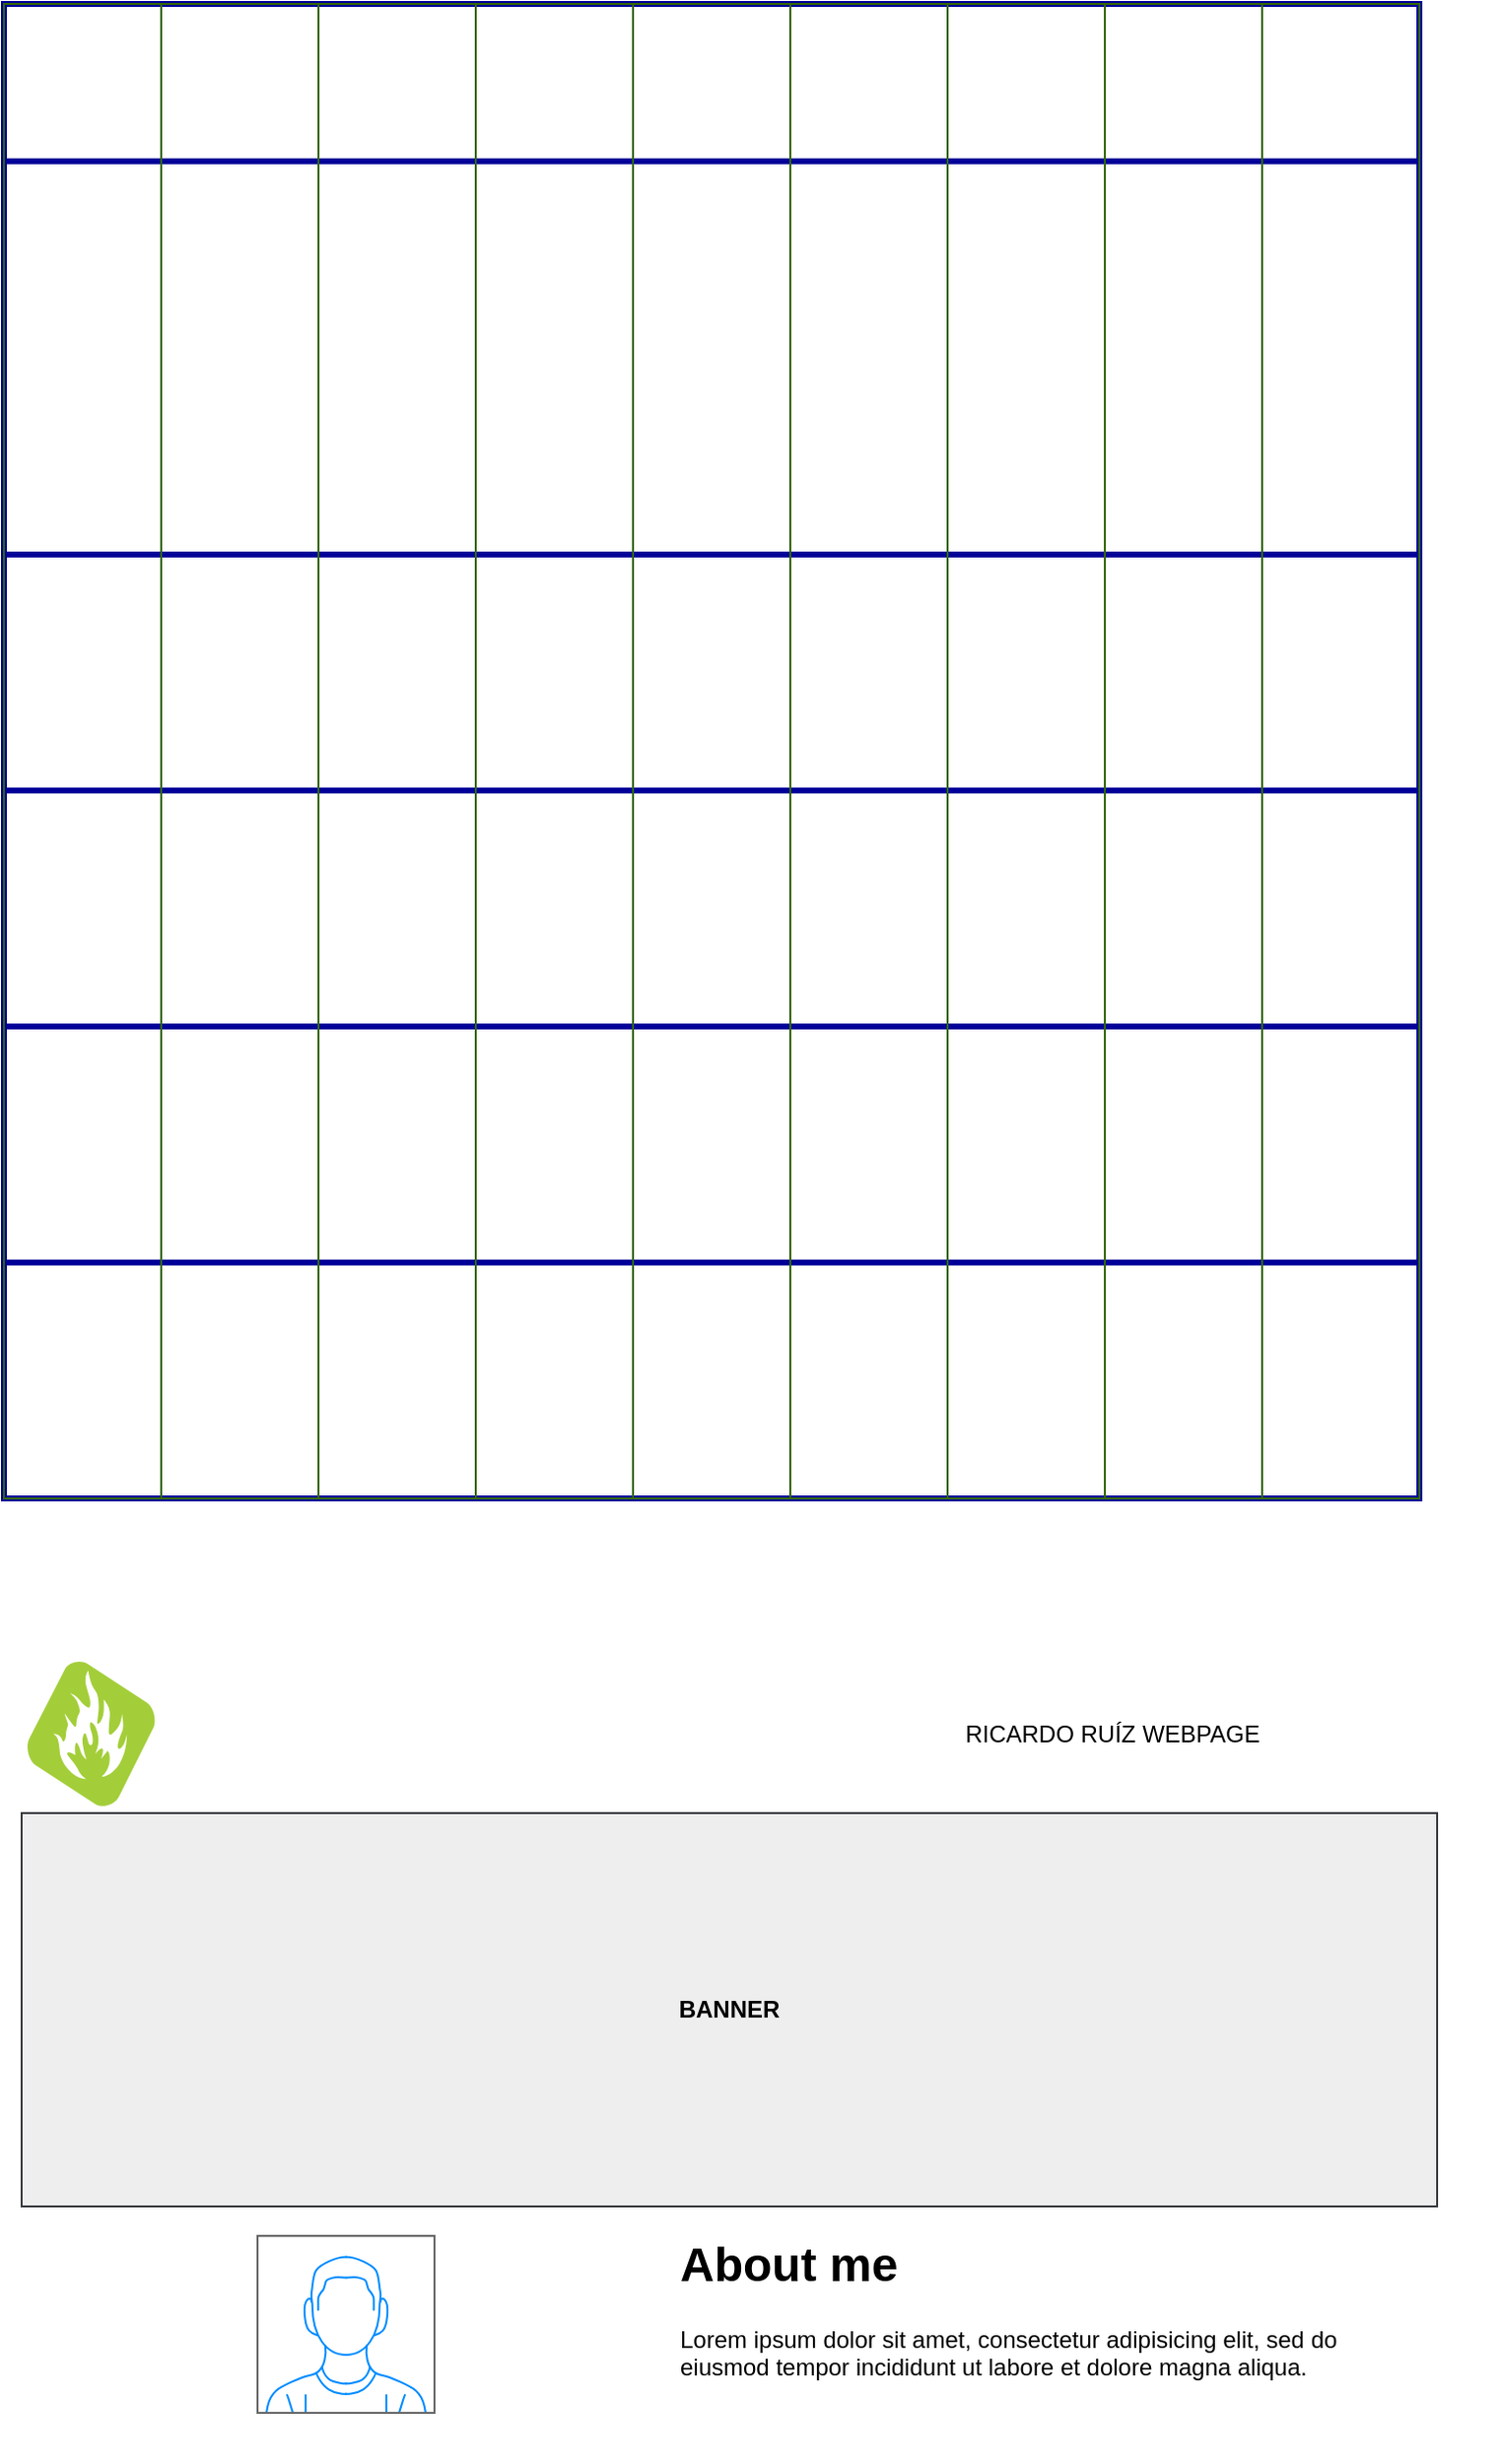 <mxfile version="15.8.5" type="github">
  <diagram id="Gywh-QFcYTV1GHyi83lR" name="Page-1">
    <mxGraphModel dx="2370" dy="1330" grid="1" gridSize="10" guides="1" tooltips="1" connect="1" arrows="1" fold="1" page="1" pageScale="1" pageWidth="850" pageHeight="1100" math="0" shadow="0">
      <root>
        <mxCell id="0" />
        <mxCell id="1" parent="0" />
        <mxCell id="R8rxgr2pULx4NfKm801h-16" value="" style="group" vertex="1" connectable="0" parent="1">
          <mxGeometry x="41" y="40" width="760" height="760" as="geometry" />
        </mxCell>
        <mxCell id="R8rxgr2pULx4NfKm801h-3" value="" style="rounded=0;whiteSpace=wrap;html=1;strokeWidth=3;strokeColor=#000099;" vertex="1" parent="R8rxgr2pULx4NfKm801h-16">
          <mxGeometry width="720" height="80" as="geometry" />
        </mxCell>
        <mxCell id="R8rxgr2pULx4NfKm801h-5" value="" style="rounded=0;whiteSpace=wrap;html=1;strokeWidth=3;strokeColor=#000099;" vertex="1" parent="R8rxgr2pULx4NfKm801h-16">
          <mxGeometry y="640" width="720" height="120" as="geometry" />
        </mxCell>
        <mxCell id="R8rxgr2pULx4NfKm801h-7" value="" style="rounded=0;whiteSpace=wrap;html=1;strokeWidth=3;strokeColor=#000099;" vertex="1" parent="R8rxgr2pULx4NfKm801h-16">
          <mxGeometry y="80" width="720" height="200" as="geometry" />
        </mxCell>
        <mxCell id="R8rxgr2pULx4NfKm801h-8" value="" style="rounded=0;whiteSpace=wrap;html=1;strokeWidth=3;strokeColor=#000099;" vertex="1" parent="R8rxgr2pULx4NfKm801h-16">
          <mxGeometry y="280" width="720" height="120" as="geometry" />
        </mxCell>
        <mxCell id="R8rxgr2pULx4NfKm801h-9" value="" style="rounded=0;whiteSpace=wrap;html=1;strokeWidth=3;strokeColor=#000099;" vertex="1" parent="R8rxgr2pULx4NfKm801h-16">
          <mxGeometry y="400" width="720" height="120" as="geometry" />
        </mxCell>
        <mxCell id="R8rxgr2pULx4NfKm801h-15" value="" style="rounded=0;whiteSpace=wrap;html=1;strokeWidth=3;strokeColor=#000099;" vertex="1" parent="R8rxgr2pULx4NfKm801h-16">
          <mxGeometry y="520" width="720" height="120" as="geometry" />
        </mxCell>
        <mxCell id="R8rxgr2pULx4NfKm801h-48" value="" style="rounded=0;whiteSpace=wrap;html=1;strokeColor=#336600;strokeWidth=1;fillColor=none;" vertex="1" parent="R8rxgr2pULx4NfKm801h-16">
          <mxGeometry x="560" width="80" height="760" as="geometry" />
        </mxCell>
        <mxCell id="R8rxgr2pULx4NfKm801h-49" value="" style="rounded=0;whiteSpace=wrap;html=1;strokeColor=#336600;strokeWidth=1;fillColor=none;" vertex="1" parent="R8rxgr2pULx4NfKm801h-16">
          <mxGeometry x="640" width="80" height="760" as="geometry" />
        </mxCell>
        <mxCell id="R8rxgr2pULx4NfKm801h-73" value="" style="group" vertex="1" connectable="0" parent="R8rxgr2pULx4NfKm801h-16">
          <mxGeometry width="720" height="760" as="geometry" />
        </mxCell>
        <mxCell id="R8rxgr2pULx4NfKm801h-17" value="" style="rounded=0;whiteSpace=wrap;html=1;strokeColor=#336600;strokeWidth=1;fillColor=none;" vertex="1" parent="R8rxgr2pULx4NfKm801h-73">
          <mxGeometry width="80" height="760" as="geometry" />
        </mxCell>
        <mxCell id="R8rxgr2pULx4NfKm801h-34" value="" style="rounded=0;whiteSpace=wrap;html=1;strokeColor=#336600;strokeWidth=1;fillColor=none;" vertex="1" parent="R8rxgr2pULx4NfKm801h-73">
          <mxGeometry x="80" width="80" height="760" as="geometry" />
        </mxCell>
        <mxCell id="R8rxgr2pULx4NfKm801h-43" value="" style="rounded=0;whiteSpace=wrap;html=1;strokeColor=#336600;strokeWidth=1;fillColor=none;" vertex="1" parent="R8rxgr2pULx4NfKm801h-73">
          <mxGeometry x="160" width="80" height="760" as="geometry" />
        </mxCell>
        <mxCell id="R8rxgr2pULx4NfKm801h-44" value="" style="rounded=0;whiteSpace=wrap;html=1;strokeColor=#336600;strokeWidth=1;fillColor=none;" vertex="1" parent="R8rxgr2pULx4NfKm801h-73">
          <mxGeometry x="240" width="80" height="760" as="geometry" />
        </mxCell>
        <mxCell id="R8rxgr2pULx4NfKm801h-45" value="" style="rounded=0;whiteSpace=wrap;html=1;strokeColor=#336600;strokeWidth=1;fillColor=none;" vertex="1" parent="R8rxgr2pULx4NfKm801h-73">
          <mxGeometry x="320" width="80" height="760" as="geometry" />
        </mxCell>
        <mxCell id="R8rxgr2pULx4NfKm801h-46" value="" style="rounded=0;whiteSpace=wrap;html=1;strokeColor=#336600;strokeWidth=1;fillColor=none;" vertex="1" parent="R8rxgr2pULx4NfKm801h-73">
          <mxGeometry x="400" width="80" height="760" as="geometry" />
        </mxCell>
        <mxCell id="R8rxgr2pULx4NfKm801h-47" value="" style="rounded=0;whiteSpace=wrap;html=1;strokeColor=#336600;strokeWidth=1;fillColor=none;" vertex="1" parent="R8rxgr2pULx4NfKm801h-73">
          <mxGeometry x="480" width="80" height="760" as="geometry" />
        </mxCell>
        <mxCell id="R8rxgr2pULx4NfKm801h-76" value="" style="rounded=0;whiteSpace=wrap;html=1;strokeColor=#336600;strokeWidth=1;fillColor=none;" vertex="1" parent="R8rxgr2pULx4NfKm801h-73">
          <mxGeometry x="80" width="80" height="760" as="geometry" />
        </mxCell>
        <mxCell id="R8rxgr2pULx4NfKm801h-77" value="" style="rounded=0;whiteSpace=wrap;html=1;strokeColor=#336600;strokeWidth=1;fillColor=none;" vertex="1" parent="R8rxgr2pULx4NfKm801h-73">
          <mxGeometry width="80" height="760" as="geometry" />
        </mxCell>
        <mxCell id="R8rxgr2pULx4NfKm801h-78" value="" style="rounded=0;whiteSpace=wrap;html=1;strokeColor=#336600;strokeWidth=1;fillColor=none;" vertex="1" parent="R8rxgr2pULx4NfKm801h-73">
          <mxGeometry x="160" width="80" height="760" as="geometry" />
        </mxCell>
        <mxCell id="R8rxgr2pULx4NfKm801h-79" value="" style="rounded=0;whiteSpace=wrap;html=1;strokeColor=#336600;strokeWidth=1;fillColor=none;" vertex="1" parent="R8rxgr2pULx4NfKm801h-73">
          <mxGeometry x="240" width="80" height="760" as="geometry" />
        </mxCell>
        <mxCell id="R8rxgr2pULx4NfKm801h-87" value="" style="group" vertex="1" connectable="0" parent="R8rxgr2pULx4NfKm801h-73">
          <mxGeometry width="720" height="760" as="geometry" />
        </mxCell>
        <mxCell id="R8rxgr2pULx4NfKm801h-71" value="" style="rounded=0;whiteSpace=wrap;html=1;strokeColor=#336600;strokeWidth=1;fillColor=none;" vertex="1" parent="R8rxgr2pULx4NfKm801h-87">
          <mxGeometry x="640" width="80" height="760" as="geometry" />
        </mxCell>
        <mxCell id="R8rxgr2pULx4NfKm801h-72" value="" style="rounded=0;whiteSpace=wrap;html=1;strokeColor=#336600;strokeWidth=1;fillColor=none;" vertex="1" parent="R8rxgr2pULx4NfKm801h-87">
          <mxGeometry x="560" width="80" height="760" as="geometry" />
        </mxCell>
        <mxCell id="R8rxgr2pULx4NfKm801h-80" value="" style="rounded=0;whiteSpace=wrap;html=1;strokeColor=#336600;strokeWidth=1;fillColor=none;" vertex="1" parent="R8rxgr2pULx4NfKm801h-87">
          <mxGeometry x="80" width="80" height="760" as="geometry" />
        </mxCell>
        <mxCell id="R8rxgr2pULx4NfKm801h-81" value="" style="rounded=0;whiteSpace=wrap;html=1;strokeColor=#336600;strokeWidth=1;fillColor=none;" vertex="1" parent="R8rxgr2pULx4NfKm801h-87">
          <mxGeometry width="80" height="760" as="geometry" />
        </mxCell>
        <mxCell id="R8rxgr2pULx4NfKm801h-82" value="" style="rounded=0;whiteSpace=wrap;html=1;strokeColor=#336600;strokeWidth=1;fillColor=none;" vertex="1" parent="R8rxgr2pULx4NfKm801h-87">
          <mxGeometry x="160" width="80" height="760" as="geometry" />
        </mxCell>
        <mxCell id="R8rxgr2pULx4NfKm801h-83" value="" style="rounded=0;whiteSpace=wrap;html=1;strokeColor=#336600;strokeWidth=1;fillColor=none;" vertex="1" parent="R8rxgr2pULx4NfKm801h-87">
          <mxGeometry x="240" width="80" height="760" as="geometry" />
        </mxCell>
        <mxCell id="R8rxgr2pULx4NfKm801h-84" value="" style="rounded=0;whiteSpace=wrap;html=1;strokeColor=#336600;strokeWidth=1;fillColor=none;" vertex="1" parent="R8rxgr2pULx4NfKm801h-87">
          <mxGeometry x="320" width="80" height="760" as="geometry" />
        </mxCell>
        <mxCell id="R8rxgr2pULx4NfKm801h-85" value="" style="rounded=0;whiteSpace=wrap;html=1;strokeColor=#336600;strokeWidth=1;fillColor=none;" vertex="1" parent="R8rxgr2pULx4NfKm801h-87">
          <mxGeometry x="480" width="80" height="760" as="geometry" />
        </mxCell>
        <mxCell id="R8rxgr2pULx4NfKm801h-86" value="" style="rounded=0;whiteSpace=wrap;html=1;strokeColor=#336600;strokeWidth=1;fillColor=none;" vertex="1" parent="R8rxgr2pULx4NfKm801h-87">
          <mxGeometry x="400" width="80" height="760" as="geometry" />
        </mxCell>
        <mxCell id="R8rxgr2pULx4NfKm801h-69" value="&lt;h1&gt;About me&lt;/h1&gt;&lt;p&gt;Lorem ipsum dolor sit amet, consectetur adipisicing elit, sed do eiusmod tempor incididunt ut labore et dolore magna aliqua.&lt;/p&gt;" style="text;html=1;strokeColor=none;fillColor=none;spacing=5;spacingTop=-20;whiteSpace=wrap;overflow=hidden;rounded=0;labelBackgroundColor=none;" vertex="1" parent="1">
          <mxGeometry x="380" y="1170" width="370" height="120" as="geometry" />
        </mxCell>
        <mxCell id="R8rxgr2pULx4NfKm801h-50" value="" style="verticalLabelPosition=bottom;shadow=0;dashed=0;align=center;html=1;verticalAlign=top;strokeWidth=1;shape=mxgraph.mockup.containers.userMale;strokeColor=#666666;strokeColor2=#008cff;fillColor=none;" vertex="1" parent="1">
          <mxGeometry x="170" y="1175" width="90" height="90" as="geometry" />
        </mxCell>
        <mxCell id="R8rxgr2pULx4NfKm801h-68" value="&lt;b&gt;BANNER&lt;/b&gt;" style="rounded=0;whiteSpace=wrap;html=1;strokeColor=#36393d;strokeWidth=1;fillColor=#eeeeee;labelBackgroundColor=none;" vertex="1" parent="1">
          <mxGeometry x="50" y="960" width="720" height="200" as="geometry" />
        </mxCell>
        <mxCell id="R8rxgr2pULx4NfKm801h-70" value="" style="dashed=0;outlineConnect=0;html=1;align=center;labelPosition=center;verticalLabelPosition=bottom;verticalAlign=top;shape=mxgraph.weblogos.adfty;fillColor=#66E8F3;gradientColor=#1C7CBA;labelBackgroundColor=none;strokeColor=#336600;strokeWidth=1;" vertex="1" parent="1">
          <mxGeometry x="50" y="880" width="70" height="80" as="geometry" />
        </mxCell>
        <mxCell id="R8rxgr2pULx4NfKm801h-64" value="RICARDO RUÍZ WEBPAGE" style="text;html=1;strokeColor=none;fillColor=none;align=center;verticalAlign=middle;whiteSpace=wrap;rounded=0;" vertex="1" parent="1">
          <mxGeometry x="460" y="890" width="290" height="60" as="geometry" />
        </mxCell>
      </root>
    </mxGraphModel>
  </diagram>
</mxfile>
